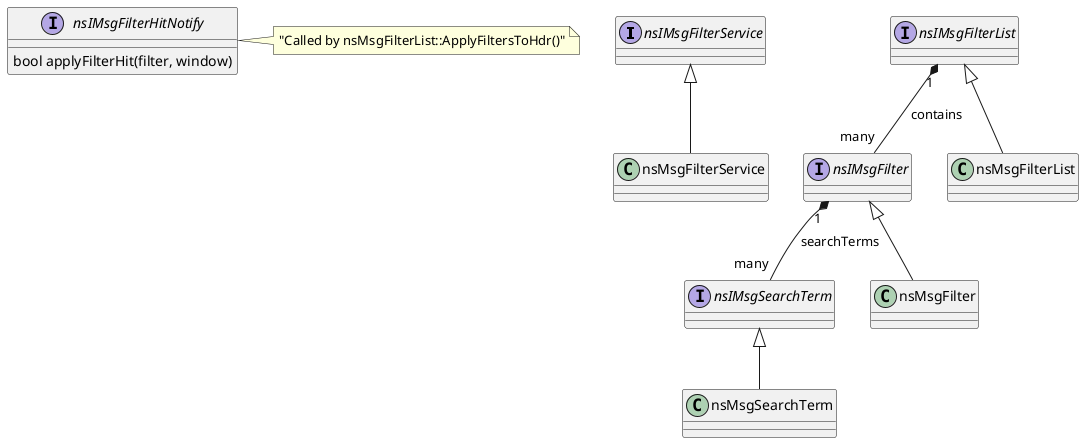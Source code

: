 @startuml


interface nsIMsgFilterService



interface nsIMsgFilter
nsIMsgFilter "1" *-- "many" nsIMsgSearchTerm : searchTerms


interface nsIMsgFilterList
nsIMsgFilterList "1" *-- "many" nsIMsgFilter : contains

interface nsIMsgSearchTerm {
}


interface nsIMsgFilterHitNotify {
    bool applyFilterHit(filter, window)
}
note right: "Called by nsMsgFilterList::ApplyFiltersToHdr()"

class nsMsgFilterService
nsIMsgFilterService <|-- nsMsgFilterService

class nsMsgFilter
nsIMsgFilter <|-- nsMsgFilter

class nsMsgFilterList
nsIMsgFilterList <|-- nsMsgFilterList

class nsMsgSearchTerm
nsIMsgSearchTerm <|-- nsMsgSearchTerm
@enduml
